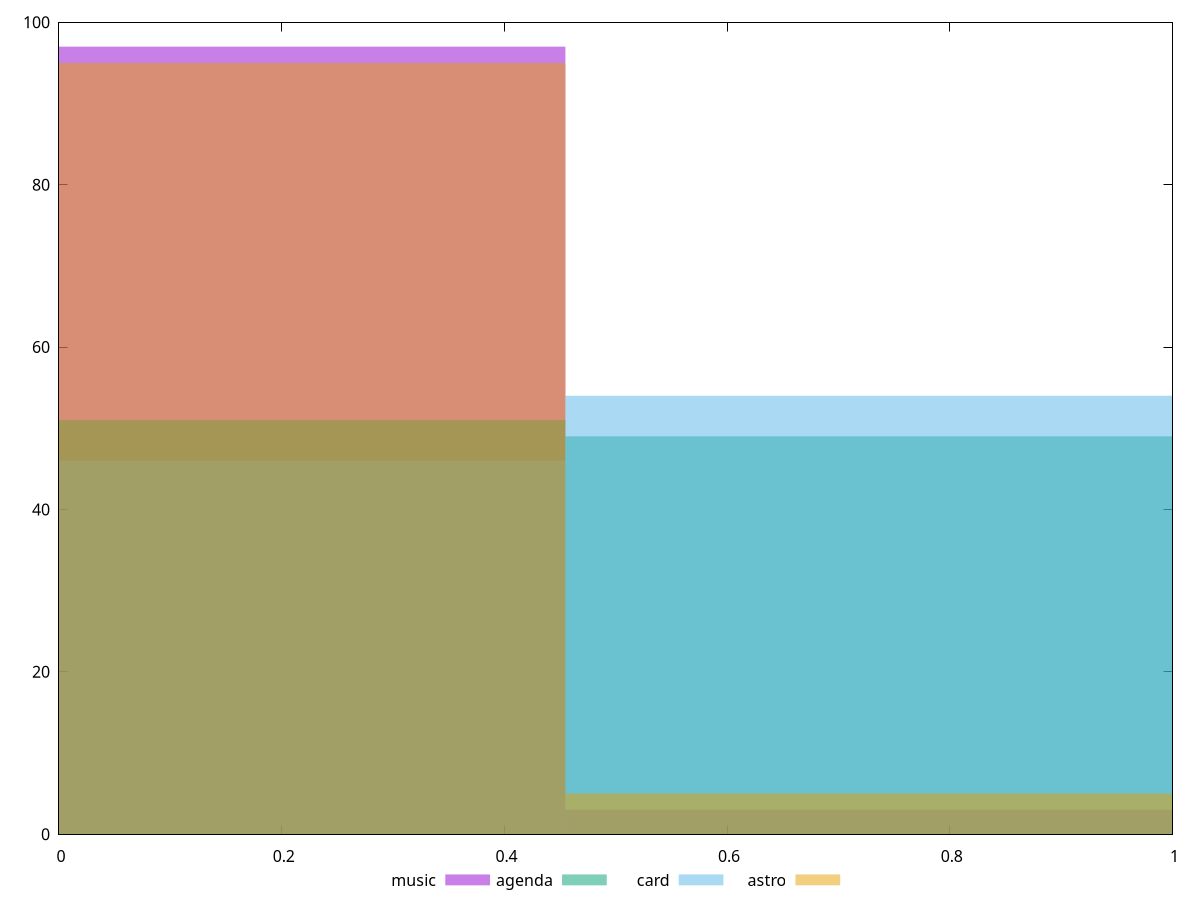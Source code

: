 reset

$music <<EOF
0 97
0.909537215231491 3
EOF

$agenda <<EOF
0 51
0.909537215231491 49
EOF

$card <<EOF
0.909537215231491 54
0 46
EOF

$astro <<EOF
0.909537215231491 5
0 95
EOF

set key outside below
set boxwidth 0.909537215231491
set xrange [0:1]
set yrange [0:100]
set trange [0:100]
set style fill transparent solid 0.5 noborder
set terminal svg size 640, 520 enhanced background rgb 'white'
set output "reports/report_00028_2021-02-24T12-49-42.674Z/estimated-input-latency/comparison/histogram/all_score.svg"

plot $music title "music" with boxes, \
     $agenda title "agenda" with boxes, \
     $card title "card" with boxes, \
     $astro title "astro" with boxes

reset
